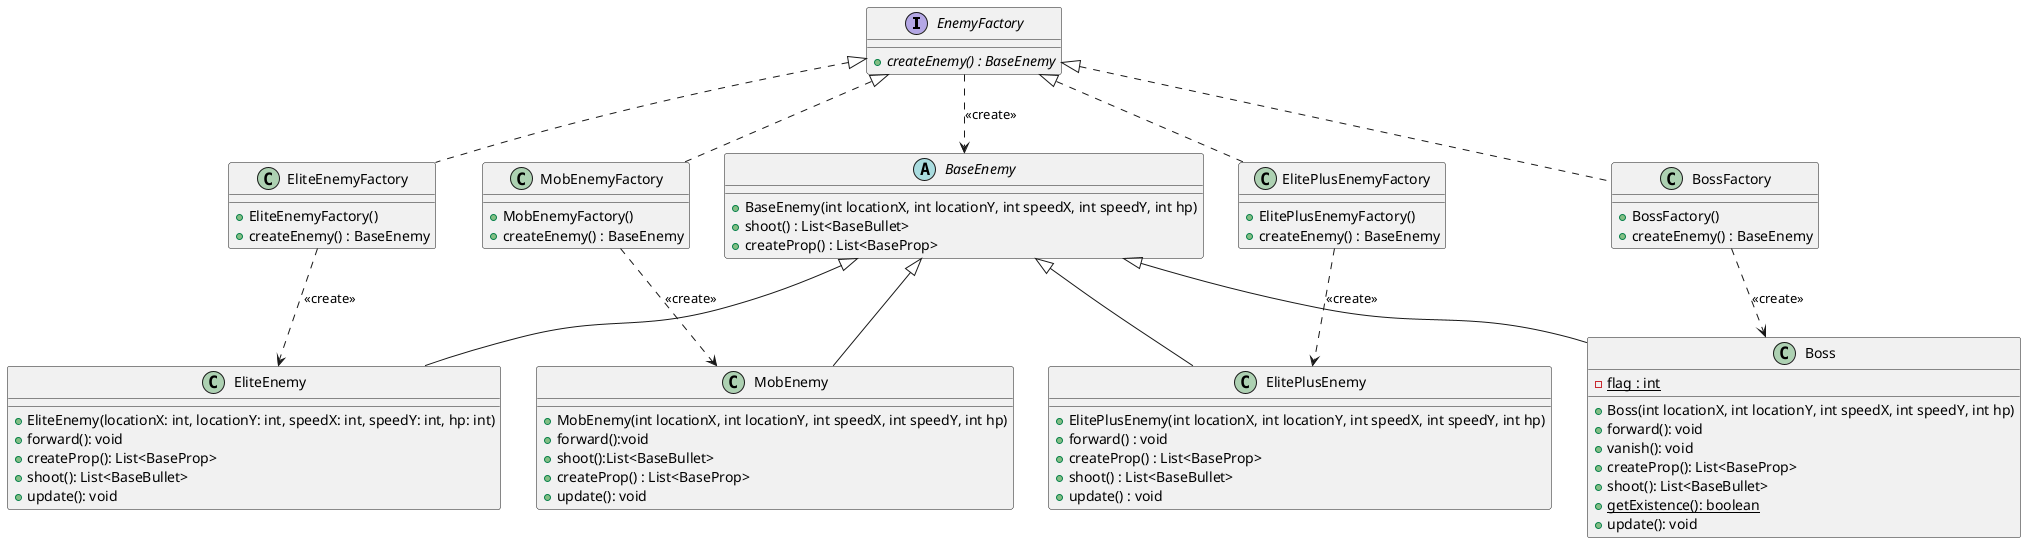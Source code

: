 @startuml
' 设置类的样式

interface EnemyFactory {
    + {abstract} createEnemy() : BaseEnemy
}

class EliteEnemyFactory {
    + EliteEnemyFactory()
    + createEnemy() : BaseEnemy
}

class MobEnemyFactory {
    + MobEnemyFactory()
    + createEnemy() : BaseEnemy
}

class ElitePlusEnemyFactory implements EnemyFactory {
    + ElitePlusEnemyFactory()
    + createEnemy() : BaseEnemy
}


abstract class BaseEnemy {
    + BaseEnemy(int locationX, int locationY, int speedX, int speedY, int hp)
    + shoot() : List<BaseBullet>
    + createProp() : List<BaseProp>
}




class EliteEnemy {
    +EliteEnemy(locationX: int, locationY: int, speedX: int, speedY: int, hp: int)
    +forward(): void
    +createProp(): List<BaseProp>
    +shoot(): List<BaseBullet>
    +update(): void
}

class Boss extends BaseEnemy {
    - {static} flag : int

    + Boss(int locationX, int locationY, int speedX, int speedY, int hp)
    + forward(): void
    + vanish(): void
    + createProp(): List<BaseProp>
    + shoot(): List<BaseBullet>
    + {static} getExistence(): boolean
    + update(): void
}
class ElitePlusEnemy extends BaseEnemy {
    + ElitePlusEnemy(int locationX, int locationY, int speedX, int speedY, int hp)
    + forward() : void
    + createProp() : List<BaseProp>
    + shoot() : List<BaseBullet>
    + update() : void
}

class BossFactory implements EnemyFactory {
    +BossFactory()
    +createEnemy() : BaseEnemy
}


BaseEnemy <|-- EliteEnemy
class MobEnemy {
    + MobEnemy(int locationX, int locationY, int speedX, int speedY, int hp)
    + forward():void
    + shoot():List<BaseBullet>
    + createProp() : List<BaseProp>
    +update(): void
}
BaseEnemy <|-- MobEnemy


' 继承关系


EnemyFactory <|.. EliteEnemyFactory
EnemyFactory <|.. MobEnemyFactory
' 工厂模式示意


EliteEnemyFactory ..> EliteEnemy : <<create>>
MobEnemyFactory ..> MobEnemy : <<create>>
EnemyFactory ..> BaseEnemy : <<create>>
BossFactory ..> Boss : <<create>>
ElitePlusEnemyFactory ..> ElitePlusEnemy : <<create>>


@enduml
